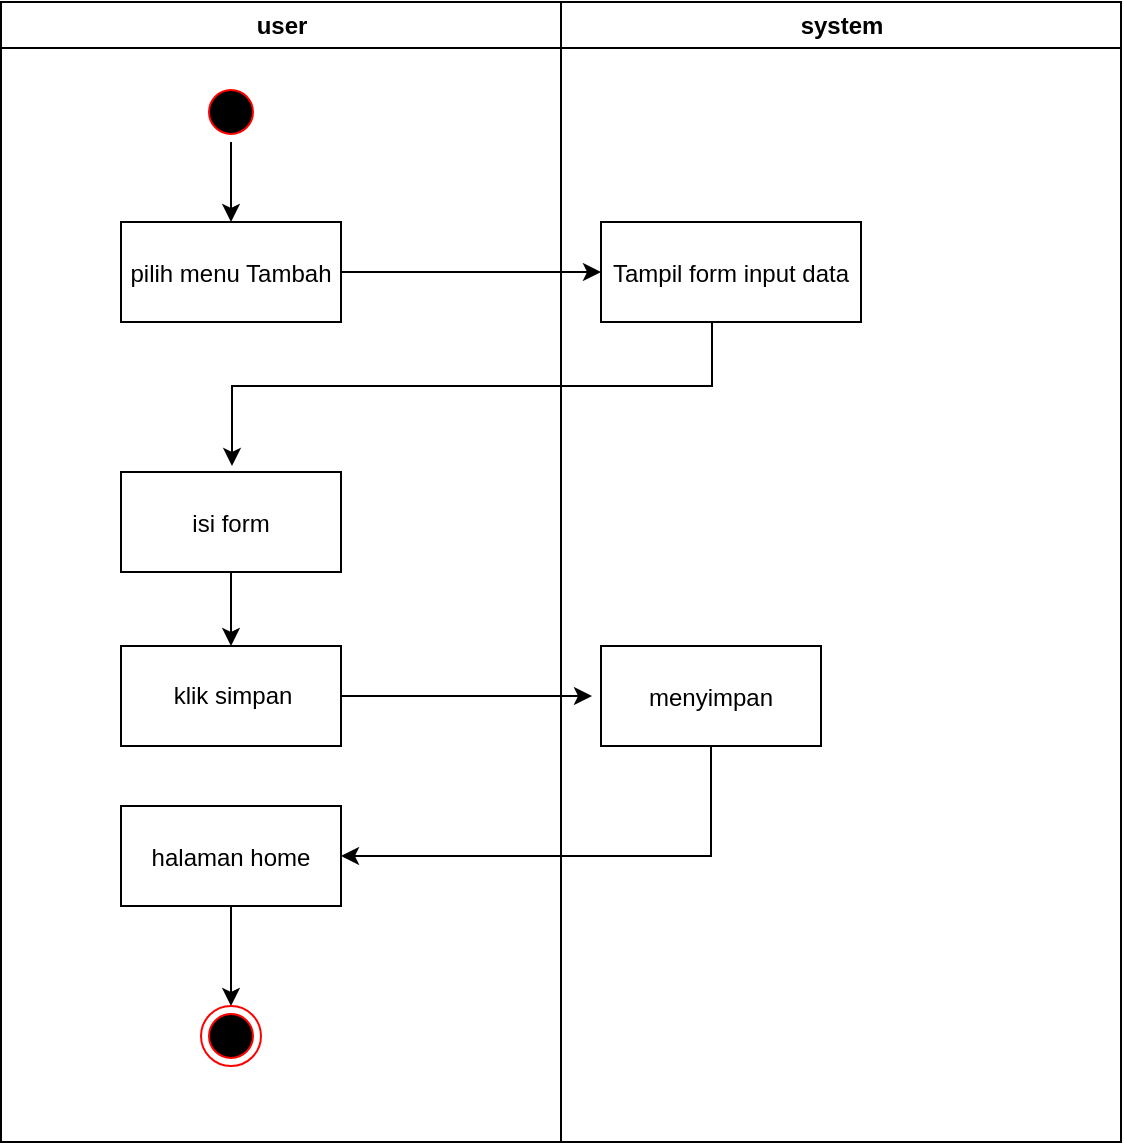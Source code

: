 <mxfile version="14.5.1" type="device"><diagram name="Page-1" id="e7e014a7-5840-1c2e-5031-d8a46d1fe8dd"><mxGraphModel dx="473" dy="705" grid="1" gridSize="10" guides="1" tooltips="1" connect="1" arrows="1" fold="1" page="1" pageScale="1" pageWidth="1169" pageHeight="826" background="#ffffff" math="0" shadow="0"><root><mxCell id="0"/><mxCell id="1" parent="0"/><mxCell id="2" value="user" style="swimlane;whiteSpace=wrap" parent="1" vertex="1"><mxGeometry x="164.5" y="128" width="280" height="570" as="geometry"/></mxCell><mxCell id="Vu26YWIjYdNz32l_EF_T-42" style="edgeStyle=orthogonalEdgeStyle;rounded=0;orthogonalLoop=1;jettySize=auto;html=1;entryX=0.5;entryY=0;entryDx=0;entryDy=0;" edge="1" parent="2" source="5" target="7"><mxGeometry relative="1" as="geometry"/></mxCell><mxCell id="5" value="" style="ellipse;shape=startState;fillColor=#000000;strokeColor=#ff0000;" parent="2" vertex="1"><mxGeometry x="100" y="40" width="30" height="30" as="geometry"/></mxCell><mxCell id="7" value="pilih menu Tambah" style="" parent="2" vertex="1"><mxGeometry x="60" y="110" width="110" height="50" as="geometry"/></mxCell><mxCell id="Vu26YWIjYdNz32l_EF_T-55" style="edgeStyle=orthogonalEdgeStyle;rounded=0;orthogonalLoop=1;jettySize=auto;html=1;entryX=0.5;entryY=0;entryDx=0;entryDy=0;" edge="1" parent="2" source="8" target="Vu26YWIjYdNz32l_EF_T-54"><mxGeometry relative="1" as="geometry"/></mxCell><mxCell id="8" value="isi form" style="" parent="2" vertex="1"><mxGeometry x="60" y="235" width="110" height="50" as="geometry"/></mxCell><mxCell id="Vu26YWIjYdNz32l_EF_T-53" style="edgeStyle=orthogonalEdgeStyle;rounded=0;orthogonalLoop=1;jettySize=auto;html=1;entryX=0.5;entryY=0;entryDx=0;entryDy=0;" edge="1" parent="2" source="10" target="Vu26YWIjYdNz32l_EF_T-51"><mxGeometry relative="1" as="geometry"/></mxCell><mxCell id="10" value="halaman home" style="" parent="2" vertex="1"><mxGeometry x="60" y="402" width="110" height="50" as="geometry"/></mxCell><mxCell id="Vu26YWIjYdNz32l_EF_T-51" value="" style="ellipse;html=1;shape=endState;fillColor=#000000;strokeColor=#ff0000;" vertex="1" parent="2"><mxGeometry x="100" y="502" width="30" height="30" as="geometry"/></mxCell><mxCell id="Vu26YWIjYdNz32l_EF_T-54" value="klik simpan" style="html=1;" vertex="1" parent="2"><mxGeometry x="60" y="322" width="110" height="50" as="geometry"/></mxCell><mxCell id="3" value="system" style="swimlane;whiteSpace=wrap;startSize=23;" parent="1" vertex="1"><mxGeometry x="444.5" y="128" width="280" height="570" as="geometry"/></mxCell><mxCell id="15" value="Tampil form input data" style="" parent="3" vertex="1"><mxGeometry x="20" y="110" width="130" height="50" as="geometry"/></mxCell><mxCell id="18" value="menyimpan" style="" parent="3" vertex="1"><mxGeometry x="20" y="322" width="110" height="50" as="geometry"/></mxCell><mxCell id="Vu26YWIjYdNz32l_EF_T-43" style="edgeStyle=orthogonalEdgeStyle;rounded=0;orthogonalLoop=1;jettySize=auto;html=1;entryX=0;entryY=0.5;entryDx=0;entryDy=0;" edge="1" parent="1" source="7" target="15"><mxGeometry relative="1" as="geometry"/></mxCell><mxCell id="Vu26YWIjYdNz32l_EF_T-45" style="edgeStyle=orthogonalEdgeStyle;rounded=0;orthogonalLoop=1;jettySize=auto;html=1;" edge="1" parent="1" source="15"><mxGeometry relative="1" as="geometry"><mxPoint x="280" y="360" as="targetPoint"/><Array as="points"><mxPoint x="520" y="320"/><mxPoint x="280" y="320"/></Array></mxGeometry></mxCell><mxCell id="Vu26YWIjYdNz32l_EF_T-48" style="edgeStyle=orthogonalEdgeStyle;rounded=0;orthogonalLoop=1;jettySize=auto;html=1;" edge="1" parent="1" source="18" target="10"><mxGeometry relative="1" as="geometry"><mxPoint x="520" y="450" as="targetPoint"/><Array as="points"><mxPoint x="519" y="555"/></Array></mxGeometry></mxCell><mxCell id="Vu26YWIjYdNz32l_EF_T-56" style="edgeStyle=orthogonalEdgeStyle;rounded=0;orthogonalLoop=1;jettySize=auto;html=1;" edge="1" parent="1" source="Vu26YWIjYdNz32l_EF_T-54"><mxGeometry relative="1" as="geometry"><mxPoint x="460" y="475" as="targetPoint"/></mxGeometry></mxCell></root></mxGraphModel></diagram></mxfile>